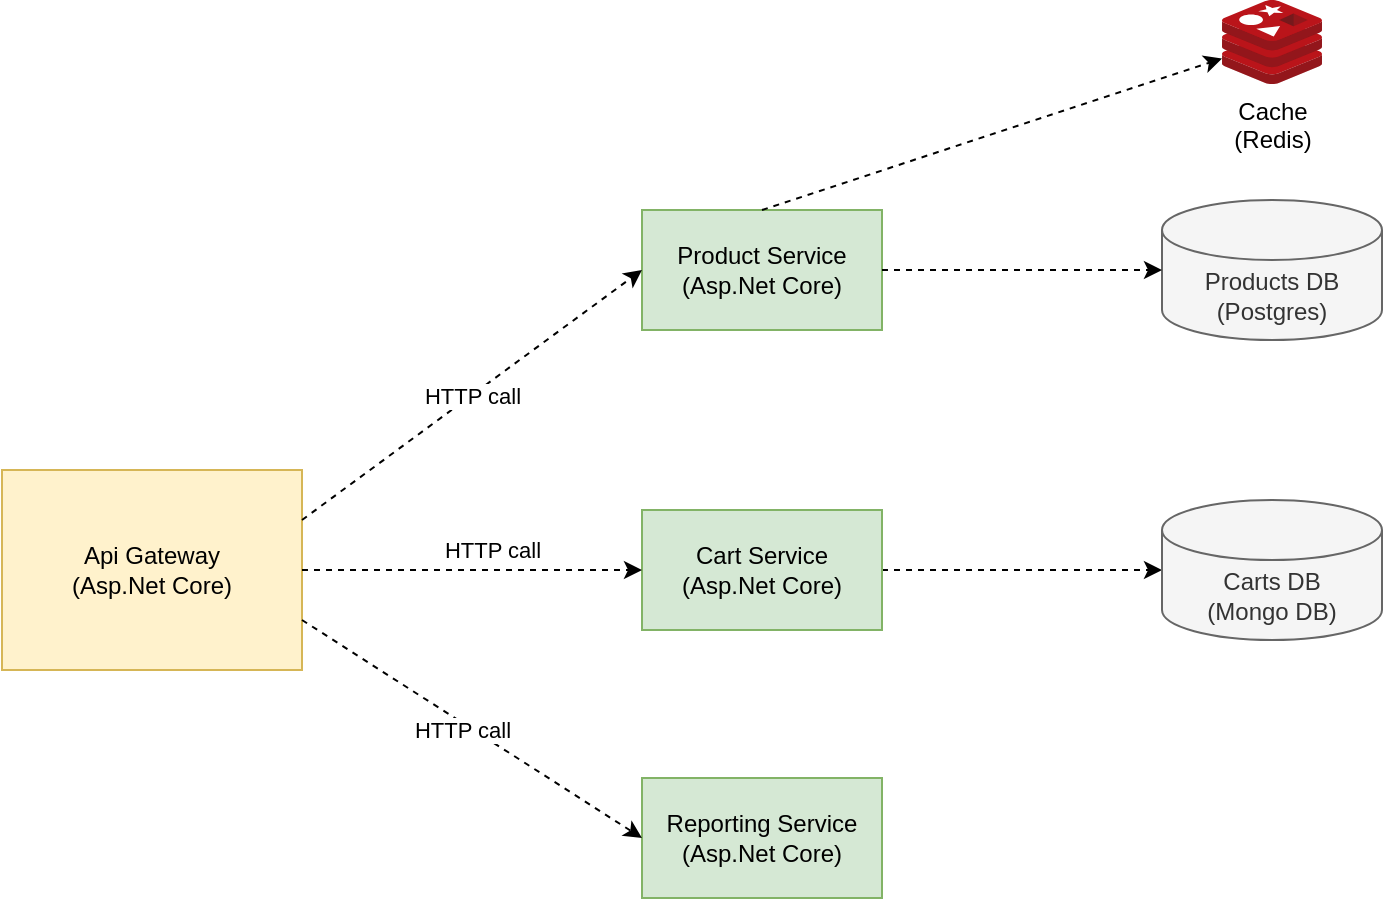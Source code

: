<mxfile version="21.1.2" type="github">
  <diagram name="C2" id="CwZiGT-_wpT8a05OmrcV">
    <mxGraphModel dx="1050" dy="677" grid="1" gridSize="10" guides="1" tooltips="1" connect="1" arrows="1" fold="1" page="1" pageScale="1" pageWidth="1169" pageHeight="827" math="0" shadow="0">
      <root>
        <mxCell id="0" />
        <mxCell id="1" parent="0" />
        <mxCell id="oSR0SxDjPKK60XDCio_E-1" value="Api Gateway&lt;br&gt;(Asp.Net Core)" style="rounded=0;whiteSpace=wrap;html=1;fillColor=#fff2cc;strokeColor=#d6b656;" parent="1" vertex="1">
          <mxGeometry x="170" y="395" width="150" height="100" as="geometry" />
        </mxCell>
        <mxCell id="oSR0SxDjPKK60XDCio_E-2" value="Product Service&lt;br&gt;(Asp.Net Core)" style="rounded=0;whiteSpace=wrap;html=1;fillColor=#d5e8d4;strokeColor=#82b366;" parent="1" vertex="1">
          <mxGeometry x="490" y="265" width="120" height="60" as="geometry" />
        </mxCell>
        <mxCell id="oSR0SxDjPKK60XDCio_E-11" style="edgeStyle=orthogonalEdgeStyle;rounded=0;orthogonalLoop=1;jettySize=auto;html=1;entryX=0;entryY=0.5;entryDx=0;entryDy=0;entryPerimeter=0;dashed=1;" parent="1" source="oSR0SxDjPKK60XDCio_E-3" target="oSR0SxDjPKK60XDCio_E-5" edge="1">
          <mxGeometry relative="1" as="geometry" />
        </mxCell>
        <mxCell id="oSR0SxDjPKK60XDCio_E-3" value="Cart Service&lt;br&gt;(Asp.Net Core)" style="rounded=0;whiteSpace=wrap;html=1;fillColor=#d5e8d4;strokeColor=#82b366;" parent="1" vertex="1">
          <mxGeometry x="490" y="415" width="120" height="60" as="geometry" />
        </mxCell>
        <mxCell id="oSR0SxDjPKK60XDCio_E-4" value="Reporting Service&lt;br&gt;(Asp.Net Core)" style="rounded=0;whiteSpace=wrap;html=1;fillColor=#d5e8d4;strokeColor=#82b366;" parent="1" vertex="1">
          <mxGeometry x="490" y="549" width="120" height="60" as="geometry" />
        </mxCell>
        <mxCell id="oSR0SxDjPKK60XDCio_E-5" value="Carts DB&lt;br&gt;(Mongo DB)" style="shape=cylinder3;whiteSpace=wrap;html=1;boundedLbl=1;backgroundOutline=1;size=15;fillColor=#f5f5f5;fontColor=#333333;strokeColor=#666666;" parent="1" vertex="1">
          <mxGeometry x="750" y="410" width="110" height="70" as="geometry" />
        </mxCell>
        <mxCell id="oSR0SxDjPKK60XDCio_E-6" value="Products DB&lt;br&gt;(Postgres)" style="shape=cylinder3;whiteSpace=wrap;html=1;boundedLbl=1;backgroundOutline=1;size=15;fillColor=#f5f5f5;fontColor=#333333;strokeColor=#666666;" parent="1" vertex="1">
          <mxGeometry x="750" y="260" width="110" height="70" as="geometry" />
        </mxCell>
        <mxCell id="oSR0SxDjPKK60XDCio_E-7" value="HTTP call" style="endArrow=classic;html=1;rounded=0;exitX=1;exitY=0.25;exitDx=0;exitDy=0;entryX=0;entryY=0.5;entryDx=0;entryDy=0;dashed=1;" parent="1" source="oSR0SxDjPKK60XDCio_E-1" target="oSR0SxDjPKK60XDCio_E-2" edge="1">
          <mxGeometry width="50" height="50" relative="1" as="geometry">
            <mxPoint x="320" y="395" as="sourcePoint" />
            <mxPoint x="370" y="345" as="targetPoint" />
          </mxGeometry>
        </mxCell>
        <mxCell id="oSR0SxDjPKK60XDCio_E-8" value="" style="endArrow=classic;html=1;rounded=0;exitX=1;exitY=0.5;exitDx=0;exitDy=0;entryX=0;entryY=0.5;entryDx=0;entryDy=0;dashed=1;" parent="1" source="oSR0SxDjPKK60XDCio_E-1" target="oSR0SxDjPKK60XDCio_E-3" edge="1">
          <mxGeometry width="50" height="50" relative="1" as="geometry">
            <mxPoint x="360" y="465" as="sourcePoint" />
            <mxPoint x="410" y="415" as="targetPoint" />
          </mxGeometry>
        </mxCell>
        <mxCell id="oSR0SxDjPKK60XDCio_E-12" value="HTTP call" style="edgeLabel;html=1;align=center;verticalAlign=middle;resizable=0;points=[];" parent="oSR0SxDjPKK60XDCio_E-8" vertex="1" connectable="0">
          <mxGeometry x="0.115" y="1" relative="1" as="geometry">
            <mxPoint y="-9" as="offset" />
          </mxGeometry>
        </mxCell>
        <mxCell id="oSR0SxDjPKK60XDCio_E-9" value="" style="endArrow=classic;html=1;rounded=0;exitX=1;exitY=0.75;exitDx=0;exitDy=0;entryX=0;entryY=0.5;entryDx=0;entryDy=0;dashed=1;" parent="1" source="oSR0SxDjPKK60XDCio_E-1" target="oSR0SxDjPKK60XDCio_E-4" edge="1">
          <mxGeometry width="50" height="50" relative="1" as="geometry">
            <mxPoint x="350" y="575" as="sourcePoint" />
            <mxPoint x="400" y="525" as="targetPoint" />
          </mxGeometry>
        </mxCell>
        <mxCell id="oSR0SxDjPKK60XDCio_E-13" value="HTTP call" style="edgeLabel;html=1;align=center;verticalAlign=middle;resizable=0;points=[];" parent="oSR0SxDjPKK60XDCio_E-9" vertex="1" connectable="0">
          <mxGeometry x="-0.153" y="-2" relative="1" as="geometry">
            <mxPoint x="9" y="7" as="offset" />
          </mxGeometry>
        </mxCell>
        <mxCell id="oSR0SxDjPKK60XDCio_E-10" value="" style="endArrow=classic;html=1;rounded=0;exitX=1;exitY=0.5;exitDx=0;exitDy=0;dashed=1;" parent="1" source="oSR0SxDjPKK60XDCio_E-2" target="oSR0SxDjPKK60XDCio_E-6" edge="1">
          <mxGeometry width="50" height="50" relative="1" as="geometry">
            <mxPoint x="650" y="305" as="sourcePoint" />
            <mxPoint x="700" y="255" as="targetPoint" />
          </mxGeometry>
        </mxCell>
        <mxCell id="DKJSipF205iShp17wkAC-1" value="Cache&lt;br&gt;(Redis)" style="image;sketch=0;aspect=fixed;html=1;points=[];align=center;fontSize=12;image=img/lib/mscae/Cache_Redis_Product.svg;" vertex="1" parent="1">
          <mxGeometry x="780" y="160" width="50" height="42" as="geometry" />
        </mxCell>
        <mxCell id="DKJSipF205iShp17wkAC-2" value="" style="endArrow=classic;html=1;rounded=0;exitX=0.5;exitY=0;exitDx=0;exitDy=0;dashed=1;" edge="1" parent="1" source="oSR0SxDjPKK60XDCio_E-2" target="DKJSipF205iShp17wkAC-1">
          <mxGeometry width="50" height="50" relative="1" as="geometry">
            <mxPoint x="560" y="230" as="sourcePoint" />
            <mxPoint x="610" y="180" as="targetPoint" />
          </mxGeometry>
        </mxCell>
      </root>
    </mxGraphModel>
  </diagram>
</mxfile>
